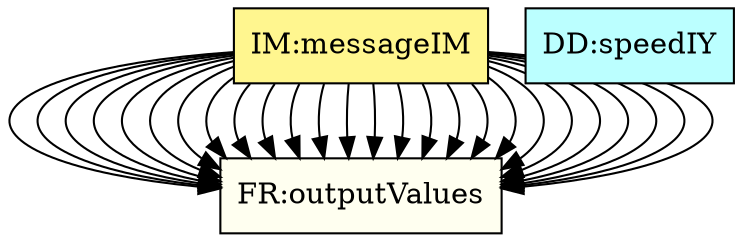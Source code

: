 digraph avsall {
	theory:projSpeed -> instance:pointMass;
	theory:projSpeed -> instance:timeStartZero;
	theory:projPos -> instance:pointMass;
	theory:projPos -> instance:timeStartZero;
	theory:velocity -> instance:twoDMotion;
	theory:velocity -> instance:cartSyst;
	theory:velocity -> instance:constAccel;
	theory:velocity -> instance:timeStartZero;
	theory:position -> instance:twoDMotion;
	theory:position -> instance:cartSyst;
	theory:position -> instance:constAccel;
	theory:position -> instance:timeStartZero;
	theory:flightduration -> instance:yAxisGravity;
	theory:flightduration -> instance:launchOrigin;
	theory:flightduration -> instance:targetXAxis;
	theory:flightduration -> instance:posXDirection;
	theory:flightduration -> instance:accelYGravity;
	theory:flightduration -> instance:timeStartZero;
	theory:flightduration -> instance:gravAccelValue;
	theory:landingposition -> instance:yAxisGravity;
	theory:landingposition -> instance:launchOrigin;
	theory:landingposition -> instance:posXDirection;
	theory:landingposition -> instance:accelXZero;
	theory:landingposition -> instance:gravAccelValue;
	theory:offset -> instance:posXDirection;
	theory:outputMessage -> instance:posXDirection;


	instance:twoDMotion	[shape=box, color=black, style=filled, fillcolor=mistyrose, label="A:twoDMotion"];
	instance:cartSyst	[shape=box, color=black, style=filled, fillcolor=mistyrose, label="A:cartSyst"];
	instance:yAxisGravity	[shape=box, color=black, style=filled, fillcolor=mistyrose, label="A:yAxisGravity"];
	instance:launchOrigin	[shape=box, color=black, style=filled, fillcolor=mistyrose, label="A:launchOrigin"];
	instance:targetXAxis	[shape=box, color=black, style=filled, fillcolor=mistyrose, label="A:targetXAxis"];
	instance:posXDirection	[shape=box, color=black, style=filled, fillcolor=mistyrose, label="A:posXDirection"];
	instance:constAccel	[shape=box, color=black, style=filled, fillcolor=mistyrose, label="A:constAccel"];
	instance:accelXZero	[shape=box, color=black, style=filled, fillcolor=mistyrose, label="A:accelXZero"];
	instance:accelYGravity	[shape=box, color=black, style=filled, fillcolor=mistyrose, label="A:accelYGravity"];
	instance:neglectDrag	[shape=box, color=black, style=filled, fillcolor=mistyrose, label="A:neglectDrag"];
	instance:pointMass	[shape=box, color=black, style=filled, fillcolor=mistyrose, label="A:pointMass"];
	instance:freeFlight	[shape=box, color=black, style=filled, fillcolor=mistyrose, label="A:freeFlight"];
	instance:neglectCurv	[shape=box, color=black, style=filled, fillcolor=mistyrose, label="A:neglectCurv"];
	instance:timeStartZero	[shape=box, color=black, style=filled, fillcolor=mistyrose, label="A:timeStartZero"];
	instance:gravAccelValue	[shape=box, color=black, style=filled, fillcolor=mistyrose, label="A:gravAccelValue"];

	subgraph A {
	rank="same"
	{instance:twoDMotion, instance:cartSyst, instance:yAxisGravity, instance:launchOrigin, instance:targetXAxis, instance:posXDirection, instance:constAccel, instance:accelXZero, instance:accelYGravity, instance:neglectDrag, instance:pointMass, instance:freeFlight, instance:neglectCurv, instance:timeStartZero, instance:gravAccelValue}
	}

	dataDefn:speed	[shape=box, color=black, style=filled, fillcolor=paleturquoise1, label="DD:vecMag"];
	dataDefn:ixVel	[shape=box, color=black, style=filled, fillcolor=paleturquoise1, label="DD:speedIX"];
	dataDefn:iyVel	[shape=box, color=black, style=filled, fillcolor=paleturquoise1, label="DD:speedIY"];

	subgraph DD {
	rank="same"
	{dataDefn:speed, dataDefn:ixVel, dataDefn:iyVel}
	}

	theory:accelerationTM	[shape=box, color=black, style=filled, fillcolor=pink, label="TM:acceleration"];
	theory:velocityTM	[shape=box, color=black, style=filled, fillcolor=pink, label="TM:velocity"];

	subgraph TM {
	rank="same"
	{theory:accelerationTM, theory:velocityTM}
	}

	theory:projSpeed	[shape=box, color=black, style=filled, fillcolor=palegreen, label="GD:rectVel"];
	theory:projPos	[shape=box, color=black, style=filled, fillcolor=palegreen, label="GD:rectPos"];
	theory:velocity	[shape=box, color=black, style=filled, fillcolor=palegreen, label="GD:velVec"];
	theory:position	[shape=box, color=black, style=filled, fillcolor=palegreen, label="GD:posVec"];

	subgraph GD {
	rank="same"
	{theory:projSpeed, theory:projPos, theory:velocity, theory:position}
	}

	theory:flightduration	[shape=box, color=black, style=filled, fillcolor=khaki1, label="IM:calOfLandingTime"];
	theory:landingposition	[shape=box, color=black, style=filled, fillcolor=khaki1, label="IM:calOfLandingDist"];
	theory:offset	[shape=box, color=black, style=filled, fillcolor=khaki1, label="IM:offsetIM"];
	theory:outputMessage	[shape=box, color=black, style=filled, fillcolor=khaki1, label="IM:messageIM"];

	subgraph IM {
	rank="same"
	{theory:flightduration, theory:landingposition, theory:offset, theory:outputMessage}
	}

	instance:verifyInVals	[shape=box, color=black, style=filled, fillcolor=ivory, label="FR:verifyInVals"];
	instance:calcValues	[shape=box, color=black, style=filled, fillcolor=ivory, label="FR:calcValues"];
	instance:outputValues	[shape=box, color=black, style=filled, fillcolor=ivory, label="FR:outputValues"];
	instance:correct	[shape=box, color=black, style=filled, fillcolor=ivory, label="NFR:correct"];
	instance:verifiable	[shape=box, color=black, style=filled, fillcolor=ivory, label="NFR:verifiable"];
	instance:understandable	[shape=box, color=black, style=filled, fillcolor=ivory, label="NFR:understandable"];
	instance:reusable	[shape=box, color=black, style=filled, fillcolor=ivory, label="NFR:reusable"];
	instance:maintainable	[shape=box, color=black, style=filled, fillcolor=ivory, label="NFR:maintainable"];
	instance:portable	[shape=box, color=black, style=filled, fillcolor=ivory, label="NFR:portable"];
	instance:inputValues	[shape=box, color=black, style=filled, fillcolor=ivory, label="FR:inputValues"];
	instance:verifyInVals	[shape=box, color=black, style=filled, fillcolor=ivory, label="FR:verifyInVals"];
	instance:calcValues	[shape=box, color=black, style=filled, fillcolor=ivory, label="FR:calcValues"];
	instance:outputValues	[shape=box, color=black, style=filled, fillcolor=ivory, label="FR:outputValues"];

	subgraph FR {
	rank="same"
	{instance:verifyInVals, instance:calcValues, instance:outputValues, instance:correct, instance:verifiable, instance:understandable, instance:reusable, instance:maintainable, instance:portable, instance:inputValues, instance:verifyInVals, instance:calcValues, instance:outputValues}
	}

}
